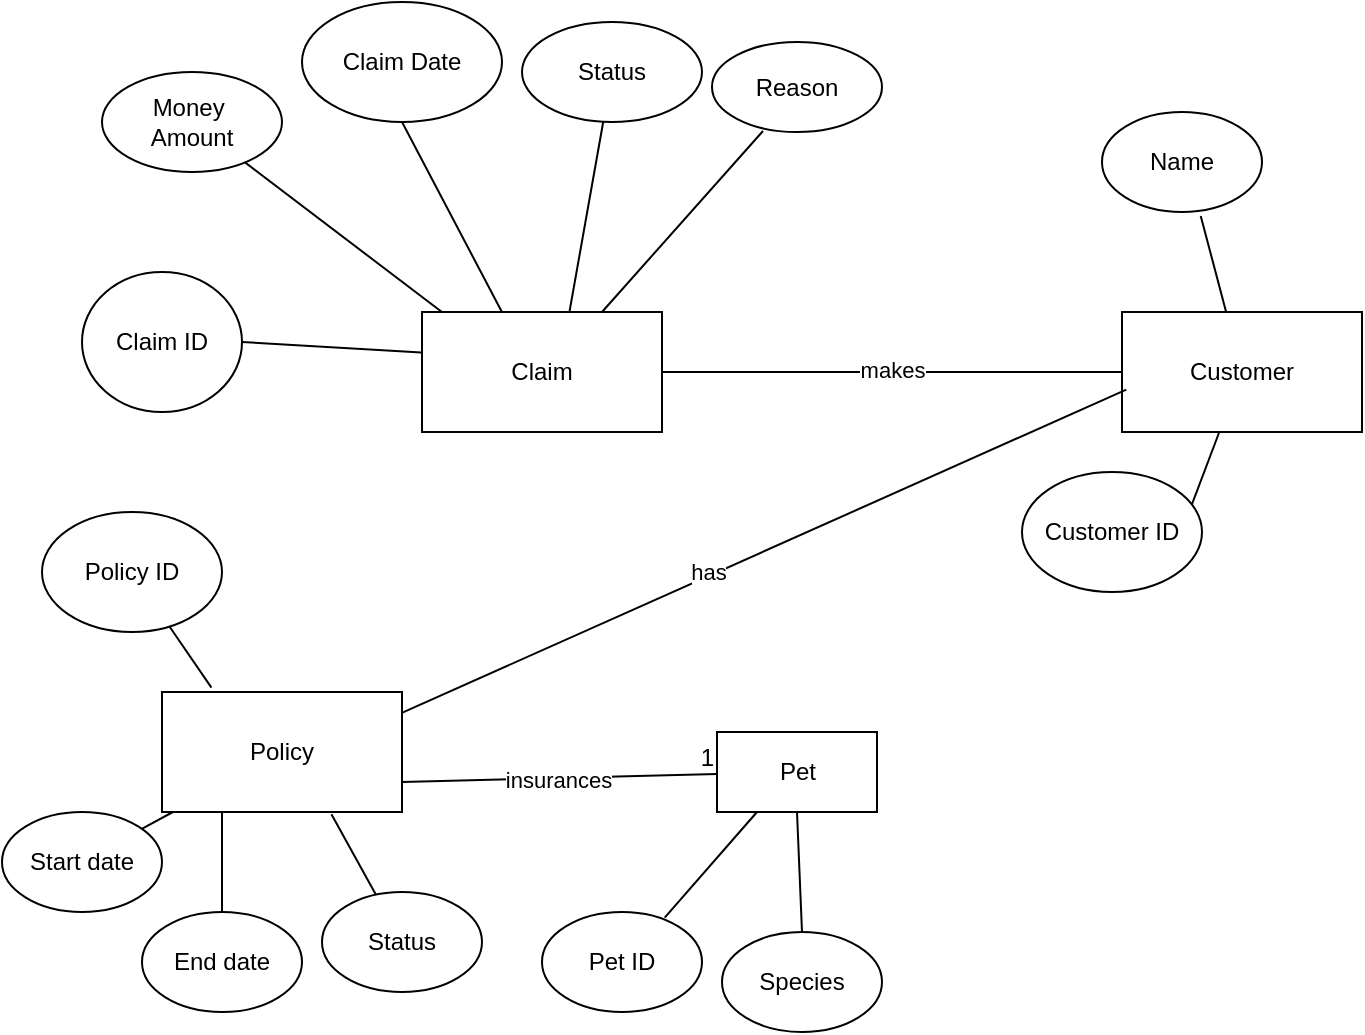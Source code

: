 <mxfile version="27.1.6">
  <diagram name="Page-1" id="7F0s8tA2o--C-QU7P3Nw">
    <mxGraphModel dx="1921" dy="1022" grid="1" gridSize="10" guides="1" tooltips="1" connect="1" arrows="1" fold="1" page="1" pageScale="1" pageWidth="850" pageHeight="1100" math="0" shadow="0">
      <root>
        <mxCell id="0" />
        <mxCell id="1" parent="0" />
        <mxCell id="zv9f7UW2KeGh1jNF6cNg-1" value="Claim" style="rounded=0;whiteSpace=wrap;html=1;" parent="1" vertex="1">
          <mxGeometry x="220" y="200" width="120" height="60" as="geometry" />
        </mxCell>
        <mxCell id="zv9f7UW2KeGh1jNF6cNg-2" value="Customer" style="rounded=0;whiteSpace=wrap;html=1;" parent="1" vertex="1">
          <mxGeometry x="570" y="200" width="120" height="60" as="geometry" />
        </mxCell>
        <mxCell id="zv9f7UW2KeGh1jNF6cNg-5" value="Money&amp;nbsp;&lt;div&gt;Amount&lt;/div&gt;" style="ellipse;whiteSpace=wrap;html=1;" parent="1" vertex="1">
          <mxGeometry x="60" y="80" width="90" height="50" as="geometry" />
        </mxCell>
        <mxCell id="zv9f7UW2KeGh1jNF6cNg-9" value="Claim Date" style="ellipse;whiteSpace=wrap;html=1;" parent="1" vertex="1">
          <mxGeometry x="160" y="45" width="100" height="60" as="geometry" />
        </mxCell>
        <mxCell id="zv9f7UW2KeGh1jNF6cNg-13" value="" style="endArrow=none;html=1;rounded=0;exitX=0.083;exitY=0;exitDx=0;exitDy=0;exitPerimeter=0;" parent="1" source="zv9f7UW2KeGh1jNF6cNg-1" target="zv9f7UW2KeGh1jNF6cNg-5" edge="1">
          <mxGeometry width="50" height="50" relative="1" as="geometry">
            <mxPoint x="180" y="170" as="sourcePoint" />
            <mxPoint x="230" y="120" as="targetPoint" />
          </mxGeometry>
        </mxCell>
        <mxCell id="zv9f7UW2KeGh1jNF6cNg-14" value="Pet" style="rounded=0;whiteSpace=wrap;html=1;" parent="1" vertex="1">
          <mxGeometry x="367.5" y="410" width="80" height="40" as="geometry" />
        </mxCell>
        <mxCell id="zv9f7UW2KeGh1jNF6cNg-15" value="" style="endArrow=none;html=1;rounded=0;" parent="1" source="zv9f7UW2KeGh1jNF6cNg-1" target="zv9f7UW2KeGh1jNF6cNg-2" edge="1">
          <mxGeometry width="50" height="50" relative="1" as="geometry">
            <mxPoint x="420" y="260" as="sourcePoint" />
            <mxPoint x="470" y="210" as="targetPoint" />
          </mxGeometry>
        </mxCell>
        <mxCell id="8tfvP-O6wnxkKr6mNWZZ-2" value="makes" style="edgeLabel;html=1;align=center;verticalAlign=middle;resizable=0;points=[];" vertex="1" connectable="0" parent="zv9f7UW2KeGh1jNF6cNg-15">
          <mxGeometry x="-0.001" y="1" relative="1" as="geometry">
            <mxPoint as="offset" />
          </mxGeometry>
        </mxCell>
        <mxCell id="zv9f7UW2KeGh1jNF6cNg-17" value="" style="endArrow=none;html=1;rounded=0;exitX=0.333;exitY=0;exitDx=0;exitDy=0;entryX=0.5;entryY=1;entryDx=0;entryDy=0;exitPerimeter=0;" parent="1" source="zv9f7UW2KeGh1jNF6cNg-1" target="zv9f7UW2KeGh1jNF6cNg-9" edge="1">
          <mxGeometry width="50" height="50" relative="1" as="geometry">
            <mxPoint x="270" y="180" as="sourcePoint" />
            <mxPoint x="320" y="130" as="targetPoint" />
          </mxGeometry>
        </mxCell>
        <mxCell id="zv9f7UW2KeGh1jNF6cNg-19" value="Claim ID" style="ellipse;whiteSpace=wrap;html=1;" parent="1" vertex="1">
          <mxGeometry x="50" y="180" width="80" height="70" as="geometry" />
        </mxCell>
        <mxCell id="zv9f7UW2KeGh1jNF6cNg-21" value="" style="endArrow=none;html=1;rounded=0;exitX=1;exitY=0.5;exitDx=0;exitDy=0;entryX=-0.003;entryY=0.337;entryDx=0;entryDy=0;entryPerimeter=0;" parent="1" source="zv9f7UW2KeGh1jNF6cNg-19" target="zv9f7UW2KeGh1jNF6cNg-1" edge="1">
          <mxGeometry width="50" height="50" relative="1" as="geometry">
            <mxPoint x="160" y="250" as="sourcePoint" />
            <mxPoint x="210" y="200" as="targetPoint" />
          </mxGeometry>
        </mxCell>
        <mxCell id="zv9f7UW2KeGh1jNF6cNg-22" value="Policy" style="rounded=0;whiteSpace=wrap;html=1;" parent="1" vertex="1">
          <mxGeometry x="90" y="390" width="120" height="60" as="geometry" />
        </mxCell>
        <mxCell id="zv9f7UW2KeGh1jNF6cNg-23" value="Policy ID" style="ellipse;whiteSpace=wrap;html=1;" parent="1" vertex="1">
          <mxGeometry x="30" y="300" width="90" height="60" as="geometry" />
        </mxCell>
        <mxCell id="zv9f7UW2KeGh1jNF6cNg-24" value="" style="endArrow=none;html=1;rounded=0;entryX=0.206;entryY=-0.036;entryDx=0;entryDy=0;entryPerimeter=0;" parent="1" source="zv9f7UW2KeGh1jNF6cNg-23" target="zv9f7UW2KeGh1jNF6cNg-22" edge="1">
          <mxGeometry width="50" height="50" relative="1" as="geometry">
            <mxPoint x="50" y="510" as="sourcePoint" />
            <mxPoint x="100" y="470" as="targetPoint" />
          </mxGeometry>
        </mxCell>
        <mxCell id="zv9f7UW2KeGh1jNF6cNg-25" value="Customer ID" style="ellipse;whiteSpace=wrap;html=1;" parent="1" vertex="1">
          <mxGeometry x="520" y="280" width="90" height="60" as="geometry" />
        </mxCell>
        <mxCell id="zv9f7UW2KeGh1jNF6cNg-26" value="" style="endArrow=none;html=1;rounded=0;entryX=0.997;entryY=0.176;entryDx=0;entryDy=0;entryPerimeter=0;exitX=0.018;exitY=0.647;exitDx=0;exitDy=0;exitPerimeter=0;" parent="1" source="zv9f7UW2KeGh1jNF6cNg-2" target="zv9f7UW2KeGh1jNF6cNg-22" edge="1">
          <mxGeometry width="50" height="50" relative="1" as="geometry">
            <mxPoint x="220" y="580" as="sourcePoint" />
            <mxPoint x="270" y="530" as="targetPoint" />
          </mxGeometry>
        </mxCell>
        <mxCell id="VD68SMWjHamOjHzmVSUj-9" value="has" style="edgeLabel;html=1;align=center;verticalAlign=middle;resizable=0;points=[];" parent="zv9f7UW2KeGh1jNF6cNg-26" vertex="1" connectable="0">
          <mxGeometry x="0.148" y="-2" relative="1" as="geometry">
            <mxPoint as="offset" />
          </mxGeometry>
        </mxCell>
        <mxCell id="zv9f7UW2KeGh1jNF6cNg-27" value="" style="endArrow=none;html=1;rounded=0;exitX=0.943;exitY=0.274;exitDx=0;exitDy=0;exitPerimeter=0;" parent="1" source="zv9f7UW2KeGh1jNF6cNg-25" target="zv9f7UW2KeGh1jNF6cNg-2" edge="1">
          <mxGeometry width="50" height="50" relative="1" as="geometry">
            <mxPoint x="450" y="320" as="sourcePoint" />
            <mxPoint x="500" y="270" as="targetPoint" />
          </mxGeometry>
        </mxCell>
        <mxCell id="zv9f7UW2KeGh1jNF6cNg-28" value="Name" style="ellipse;whiteSpace=wrap;html=1;" parent="1" vertex="1">
          <mxGeometry x="560" y="100" width="80" height="50" as="geometry" />
        </mxCell>
        <mxCell id="zv9f7UW2KeGh1jNF6cNg-29" value="" style="endArrow=none;html=1;rounded=0;entryX=0.617;entryY=1.039;entryDx=0;entryDy=0;entryPerimeter=0;" parent="1" source="zv9f7UW2KeGh1jNF6cNg-2" target="zv9f7UW2KeGh1jNF6cNg-28" edge="1">
          <mxGeometry width="50" height="50" relative="1" as="geometry">
            <mxPoint x="430" y="310" as="sourcePoint" />
            <mxPoint x="480" y="260" as="targetPoint" />
          </mxGeometry>
        </mxCell>
        <mxCell id="VD68SMWjHamOjHzmVSUj-3" value="Pet ID" style="ellipse;whiteSpace=wrap;html=1;" parent="1" vertex="1">
          <mxGeometry x="280" y="500" width="80" height="50" as="geometry" />
        </mxCell>
        <mxCell id="VD68SMWjHamOjHzmVSUj-5" value="" style="endArrow=none;html=1;rounded=0;exitX=0.767;exitY=0.057;exitDx=0;exitDy=0;exitPerimeter=0;entryX=0.25;entryY=1;entryDx=0;entryDy=0;" parent="1" source="VD68SMWjHamOjHzmVSUj-3" target="zv9f7UW2KeGh1jNF6cNg-14" edge="1">
          <mxGeometry width="50" height="50" relative="1" as="geometry">
            <mxPoint x="290" y="510" as="sourcePoint" />
            <mxPoint x="380" y="470" as="targetPoint" />
          </mxGeometry>
        </mxCell>
        <mxCell id="VD68SMWjHamOjHzmVSUj-13" value="Species" style="ellipse;whiteSpace=wrap;html=1;" parent="1" vertex="1">
          <mxGeometry x="370" y="510" width="80" height="50" as="geometry" />
        </mxCell>
        <mxCell id="VD68SMWjHamOjHzmVSUj-14" value="" style="endArrow=none;html=1;rounded=0;exitX=0.5;exitY=0;exitDx=0;exitDy=0;entryX=0.5;entryY=1;entryDx=0;entryDy=0;" parent="1" source="VD68SMWjHamOjHzmVSUj-13" target="zv9f7UW2KeGh1jNF6cNg-14" edge="1">
          <mxGeometry width="50" height="50" relative="1" as="geometry">
            <mxPoint x="370" y="530" as="sourcePoint" />
            <mxPoint x="420" y="480" as="targetPoint" />
          </mxGeometry>
        </mxCell>
        <mxCell id="VD68SMWjHamOjHzmVSUj-15" value="Status" style="ellipse;whiteSpace=wrap;html=1;" parent="1" vertex="1">
          <mxGeometry x="270" y="55" width="90" height="50" as="geometry" />
        </mxCell>
        <mxCell id="VD68SMWjHamOjHzmVSUj-16" value="" style="endArrow=none;html=1;rounded=0;exitX=0.615;exitY=-0.008;exitDx=0;exitDy=0;exitPerimeter=0;" parent="1" source="zv9f7UW2KeGh1jNF6cNg-1" target="VD68SMWjHamOjHzmVSUj-15" edge="1">
          <mxGeometry width="50" height="50" relative="1" as="geometry">
            <mxPoint x="289" y="235" as="sourcePoint" />
            <mxPoint x="190" y="160" as="targetPoint" />
          </mxGeometry>
        </mxCell>
        <mxCell id="VD68SMWjHamOjHzmVSUj-20" value="" style="endArrow=none;html=1;rounded=0;exitX=1;exitY=0.75;exitDx=0;exitDy=0;" parent="1" source="zv9f7UW2KeGh1jNF6cNg-22" target="zv9f7UW2KeGh1jNF6cNg-14" edge="1">
          <mxGeometry relative="1" as="geometry">
            <mxPoint x="180" y="439.58" as="sourcePoint" />
            <mxPoint x="340" y="439.58" as="targetPoint" />
          </mxGeometry>
        </mxCell>
        <mxCell id="VD68SMWjHamOjHzmVSUj-21" value="1" style="resizable=0;html=1;whiteSpace=wrap;align=right;verticalAlign=bottom;" parent="VD68SMWjHamOjHzmVSUj-20" connectable="0" vertex="1">
          <mxGeometry x="1" relative="1" as="geometry" />
        </mxCell>
        <mxCell id="VD68SMWjHamOjHzmVSUj-22" value="insurances" style="edgeLabel;html=1;align=center;verticalAlign=middle;resizable=0;points=[];" parent="VD68SMWjHamOjHzmVSUj-20" vertex="1" connectable="0">
          <mxGeometry x="-0.24" y="-1" relative="1" as="geometry">
            <mxPoint x="18" y="-1" as="offset" />
          </mxGeometry>
        </mxCell>
        <mxCell id="VD68SMWjHamOjHzmVSUj-23" value="Start date" style="ellipse;whiteSpace=wrap;html=1;" parent="1" vertex="1">
          <mxGeometry x="10" y="450" width="80" height="50" as="geometry" />
        </mxCell>
        <mxCell id="VD68SMWjHamOjHzmVSUj-24" value="End date" style="ellipse;whiteSpace=wrap;html=1;" parent="1" vertex="1">
          <mxGeometry x="80" y="500" width="80" height="50" as="geometry" />
        </mxCell>
        <mxCell id="VD68SMWjHamOjHzmVSUj-25" value="Status" style="ellipse;whiteSpace=wrap;html=1;" parent="1" vertex="1">
          <mxGeometry x="170" y="490" width="80" height="50" as="geometry" />
        </mxCell>
        <mxCell id="VD68SMWjHamOjHzmVSUj-29" value="" style="endArrow=none;html=1;rounded=0;" parent="1" source="VD68SMWjHamOjHzmVSUj-23" target="zv9f7UW2KeGh1jNF6cNg-22" edge="1">
          <mxGeometry width="50" height="50" relative="1" as="geometry">
            <mxPoint x="10" y="445" as="sourcePoint" />
            <mxPoint x="60" y="395" as="targetPoint" />
          </mxGeometry>
        </mxCell>
        <mxCell id="VD68SMWjHamOjHzmVSUj-30" value="" style="endArrow=none;html=1;rounded=0;entryX=0.25;entryY=1;entryDx=0;entryDy=0;exitX=0.5;exitY=0;exitDx=0;exitDy=0;" parent="1" source="VD68SMWjHamOjHzmVSUj-24" target="zv9f7UW2KeGh1jNF6cNg-22" edge="1">
          <mxGeometry width="50" height="50" relative="1" as="geometry">
            <mxPoint x="60" y="530" as="sourcePoint" />
            <mxPoint x="110" y="480" as="targetPoint" />
          </mxGeometry>
        </mxCell>
        <mxCell id="VD68SMWjHamOjHzmVSUj-31" value="" style="endArrow=none;html=1;rounded=0;entryX=0.706;entryY=1.019;entryDx=0;entryDy=0;entryPerimeter=0;" parent="1" source="VD68SMWjHamOjHzmVSUj-25" target="zv9f7UW2KeGh1jNF6cNg-22" edge="1">
          <mxGeometry width="50" height="50" relative="1" as="geometry">
            <mxPoint x="100" y="510" as="sourcePoint" />
            <mxPoint x="150" y="460" as="targetPoint" />
          </mxGeometry>
        </mxCell>
        <mxCell id="VD68SMWjHamOjHzmVSUj-32" value="Reason" style="ellipse;whiteSpace=wrap;html=1;" parent="1" vertex="1">
          <mxGeometry x="365" y="65" width="85" height="45" as="geometry" />
        </mxCell>
        <mxCell id="VD68SMWjHamOjHzmVSUj-33" value="" style="endArrow=none;html=1;rounded=0;exitX=0.75;exitY=0;exitDx=0;exitDy=0;entryX=0.3;entryY=0.989;entryDx=0;entryDy=0;entryPerimeter=0;" parent="1" source="zv9f7UW2KeGh1jNF6cNg-1" target="VD68SMWjHamOjHzmVSUj-32" edge="1">
          <mxGeometry width="50" height="50" relative="1" as="geometry">
            <mxPoint x="353" y="205" as="sourcePoint" />
            <mxPoint x="370" y="110" as="targetPoint" />
          </mxGeometry>
        </mxCell>
      </root>
    </mxGraphModel>
  </diagram>
</mxfile>
